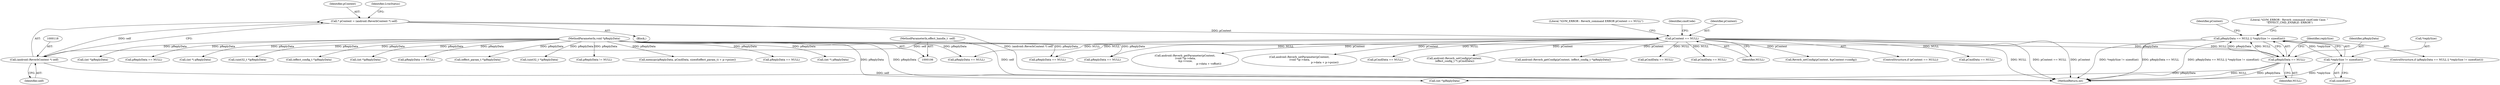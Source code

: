 digraph "0_Android_aeea52da00d210587fb3ed895de3d5f2e0264c88_6@API" {
"1000430" [label="(Call,pReplyData == NULL || *replySize != sizeof(int))"];
"1000431" [label="(Call,pReplyData == NULL)"];
"1000112" [label="(MethodParameterIn,void *pReplyData)"];
"1000127" [label="(Call,pContext == NULL)"];
"1000115" [label="(Call,* pContext = (android::ReverbContext *) self)"];
"1000117" [label="(Call,(android::ReverbContext *) self)"];
"1000107" [label="(MethodParameterIn,effect_handle_t  self)"];
"1000434" [label="(Call,*replySize != sizeof(int))"];
"1000434" [label="(Call,*replySize != sizeof(int))"];
"1000199" [label="(Call,(int *) pReplyData)"];
"1000113" [label="(Block,)"];
"1000115" [label="(Call,* pContext = (android::ReverbContext *) self)"];
"1000431" [label="(Call,pReplyData == NULL)"];
"1000126" [label="(ControlStructure,if (pContext == NULL))"];
"1000435" [label="(Call,*replySize)"];
"1000543" [label="(Call,pCmdData == NULL)"];
"1000211" [label="(Call,pReplyData == NULL)"];
"1000668" [label="(MethodReturn,int)"];
"1000410" [label="(Call,(int *)pReplyData)"];
"1000441" [label="(Literal,\"\tLVM_ERROR : Reverb_command cmdCode Case: \"\n \"EFFECT_CMD_ENABLE: ERROR\")"];
"1000437" [label="(Call,sizeof(int))"];
"1000448" [label="(Identifier,pContext)"];
"1000433" [label="(Identifier,NULL)"];
"1000179" [label="(Call,pReplyData == NULL)"];
"1000142" [label="(Call,pReplyData == NULL)"];
"1000327" [label="(Call,android::Reverb_getParameter(pContext,\n (void *)p->data,\n &p->vsize,\n                                                          p->data + voffset))"];
"1000436" [label="(Identifier,replySize)"];
"1000429" [label="(ControlStructure,if (pReplyData == NULL || *replySize != sizeof(int)))"];
"1000162" [label="(Call,(int *) pReplyData)"];
"1000608" [label="(Call,(uint32_t *)pReplyData)"];
"1000231" [label="(Call,(effect_config_t *)pReplyData)"];
"1000112" [label="(MethodParameterIn,void *pReplyData)"];
"1000413" [label="(Call,android::Reverb_setParameter(pContext,\n (void *)p->data,\n                                                              p->data + p->psize))"];
"1000502" [label="(Call,pReplyData == NULL)"];
"1000253" [label="(Call,pCmdData == NULL)"];
"1000137" [label="(Identifier,cmdCode)"];
"1000202" [label="(Call,android::Reverb_setConfig(pContext,\n (effect_config_t *) pCmdData))"];
"1000432" [label="(Identifier,pReplyData)"];
"1000459" [label="(Call,(int *)pReplyData)"];
"1000116" [label="(Identifier,pContext)"];
"1000107" [label="(MethodParameterIn,effect_handle_t  self)"];
"1000530" [label="(Call,(int *)pReplyData)"];
"1000371" [label="(Call,pReplyData == NULL)"];
"1000229" [label="(Call,android::Reverb_getConfig(pContext, (effect_config_t *)pReplyData))"];
"1000170" [label="(Call,pCmdData == NULL)"];
"1000124" [label="(Identifier,LvmStatus)"];
"1000304" [label="(Call,(effect_param_t *)pReplyData)"];
"1000117" [label="(Call,(android::ReverbContext *) self)"];
"1000359" [label="(Call,pCmdData == NULL)"];
"1000129" [label="(Identifier,NULL)"];
"1000119" [label="(Identifier,self)"];
"1000127" [label="(Call,pContext == NULL)"];
"1000599" [label="(Call,(uint32_t *)pReplyData)"];
"1000559" [label="(Call,pReplyData != NULL)"];
"1000128" [label="(Identifier,pContext)"];
"1000132" [label="(Literal,\"\tLVM_ERROR : Reverb_command ERROR pContext == NULL\")"];
"1000293" [label="(Call,memcpy(pReplyData, pCmdData, sizeof(effect_param_t) + p->psize))"];
"1000271" [label="(Call,pReplyData == NULL)"];
"1000236" [label="(Call,Reverb_setConfig(pContext, &pContext->config))"];
"1000430" [label="(Call,pReplyData == NULL || *replySize != sizeof(int))"];
"1000430" -> "1000429"  [label="AST: "];
"1000430" -> "1000431"  [label="CFG: "];
"1000430" -> "1000434"  [label="CFG: "];
"1000431" -> "1000430"  [label="AST: "];
"1000434" -> "1000430"  [label="AST: "];
"1000441" -> "1000430"  [label="CFG: "];
"1000448" -> "1000430"  [label="CFG: "];
"1000430" -> "1000668"  [label="DDG: *replySize != sizeof(int)"];
"1000430" -> "1000668"  [label="DDG: pReplyData == NULL"];
"1000430" -> "1000668"  [label="DDG: pReplyData == NULL || *replySize != sizeof(int)"];
"1000431" -> "1000430"  [label="DDG: pReplyData"];
"1000431" -> "1000430"  [label="DDG: NULL"];
"1000434" -> "1000430"  [label="DDG: *replySize"];
"1000431" -> "1000433"  [label="CFG: "];
"1000432" -> "1000431"  [label="AST: "];
"1000433" -> "1000431"  [label="AST: "];
"1000436" -> "1000431"  [label="CFG: "];
"1000431" -> "1000668"  [label="DDG: pReplyData"];
"1000431" -> "1000668"  [label="DDG: NULL"];
"1000112" -> "1000431"  [label="DDG: pReplyData"];
"1000127" -> "1000431"  [label="DDG: NULL"];
"1000431" -> "1000459"  [label="DDG: pReplyData"];
"1000112" -> "1000106"  [label="AST: "];
"1000112" -> "1000668"  [label="DDG: pReplyData"];
"1000112" -> "1000142"  [label="DDG: pReplyData"];
"1000112" -> "1000162"  [label="DDG: pReplyData"];
"1000112" -> "1000179"  [label="DDG: pReplyData"];
"1000112" -> "1000199"  [label="DDG: pReplyData"];
"1000112" -> "1000211"  [label="DDG: pReplyData"];
"1000112" -> "1000231"  [label="DDG: pReplyData"];
"1000112" -> "1000271"  [label="DDG: pReplyData"];
"1000112" -> "1000293"  [label="DDG: pReplyData"];
"1000112" -> "1000304"  [label="DDG: pReplyData"];
"1000112" -> "1000371"  [label="DDG: pReplyData"];
"1000112" -> "1000410"  [label="DDG: pReplyData"];
"1000112" -> "1000459"  [label="DDG: pReplyData"];
"1000112" -> "1000502"  [label="DDG: pReplyData"];
"1000112" -> "1000530"  [label="DDG: pReplyData"];
"1000112" -> "1000559"  [label="DDG: pReplyData"];
"1000112" -> "1000599"  [label="DDG: pReplyData"];
"1000112" -> "1000608"  [label="DDG: pReplyData"];
"1000127" -> "1000126"  [label="AST: "];
"1000127" -> "1000129"  [label="CFG: "];
"1000128" -> "1000127"  [label="AST: "];
"1000129" -> "1000127"  [label="AST: "];
"1000132" -> "1000127"  [label="CFG: "];
"1000137" -> "1000127"  [label="CFG: "];
"1000127" -> "1000668"  [label="DDG: NULL"];
"1000127" -> "1000668"  [label="DDG: pContext == NULL"];
"1000127" -> "1000668"  [label="DDG: pContext"];
"1000115" -> "1000127"  [label="DDG: pContext"];
"1000127" -> "1000142"  [label="DDG: NULL"];
"1000127" -> "1000170"  [label="DDG: NULL"];
"1000127" -> "1000202"  [label="DDG: pContext"];
"1000127" -> "1000211"  [label="DDG: NULL"];
"1000127" -> "1000229"  [label="DDG: pContext"];
"1000127" -> "1000236"  [label="DDG: pContext"];
"1000127" -> "1000253"  [label="DDG: NULL"];
"1000127" -> "1000327"  [label="DDG: pContext"];
"1000127" -> "1000359"  [label="DDG: NULL"];
"1000127" -> "1000413"  [label="DDG: pContext"];
"1000127" -> "1000502"  [label="DDG: NULL"];
"1000127" -> "1000543"  [label="DDG: NULL"];
"1000115" -> "1000113"  [label="AST: "];
"1000115" -> "1000117"  [label="CFG: "];
"1000116" -> "1000115"  [label="AST: "];
"1000117" -> "1000115"  [label="AST: "];
"1000124" -> "1000115"  [label="CFG: "];
"1000115" -> "1000668"  [label="DDG: (android::ReverbContext *) self"];
"1000117" -> "1000115"  [label="DDG: self"];
"1000117" -> "1000119"  [label="CFG: "];
"1000118" -> "1000117"  [label="AST: "];
"1000119" -> "1000117"  [label="AST: "];
"1000117" -> "1000668"  [label="DDG: self"];
"1000107" -> "1000117"  [label="DDG: self"];
"1000107" -> "1000106"  [label="AST: "];
"1000107" -> "1000668"  [label="DDG: self"];
"1000434" -> "1000437"  [label="CFG: "];
"1000435" -> "1000434"  [label="AST: "];
"1000437" -> "1000434"  [label="AST: "];
"1000434" -> "1000668"  [label="DDG: *replySize"];
}
